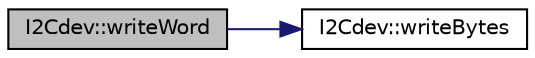 digraph "I2Cdev::writeWord"
{
  edge [fontname="Helvetica",fontsize="10",labelfontname="Helvetica",labelfontsize="10"];
  node [fontname="Helvetica",fontsize="10",shape=record];
  rankdir="LR";
  Node750 [label="I2Cdev::writeWord",height=0.2,width=0.4,color="black", fillcolor="grey75", style="filled", fontcolor="black"];
  Node750 -> Node751 [color="midnightblue",fontsize="10",style="solid",fontname="Helvetica"];
  Node751 [label="I2Cdev::writeBytes",height=0.2,width=0.4,color="black", fillcolor="white", style="filled",URL="$class_i2_cdev.html#aa4e39cac6c0eac5112f9132084bcc93e"];
}
